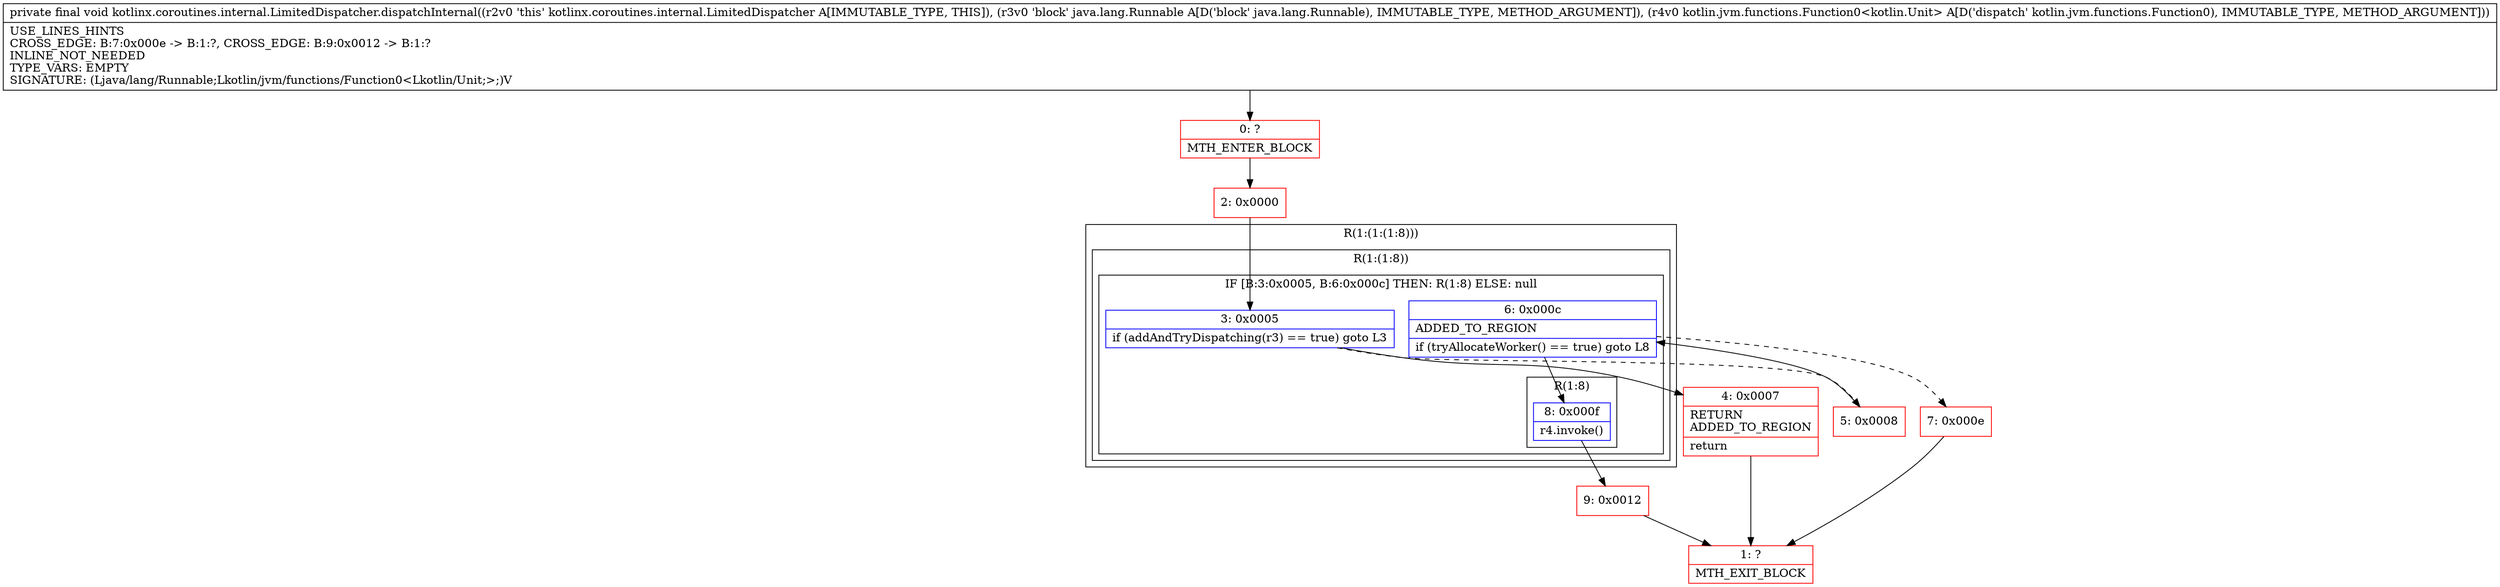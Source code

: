 digraph "CFG forkotlinx.coroutines.internal.LimitedDispatcher.dispatchInternal(Ljava\/lang\/Runnable;Lkotlin\/jvm\/functions\/Function0;)V" {
subgraph cluster_Region_646038661 {
label = "R(1:(1:(1:8)))";
node [shape=record,color=blue];
subgraph cluster_Region_1493659327 {
label = "R(1:(1:8))";
node [shape=record,color=blue];
subgraph cluster_IfRegion_520001388 {
label = "IF [B:3:0x0005, B:6:0x000c] THEN: R(1:8) ELSE: null";
node [shape=record,color=blue];
Node_3 [shape=record,label="{3\:\ 0x0005|if (addAndTryDispatching(r3) == true) goto L3\l}"];
Node_6 [shape=record,label="{6\:\ 0x000c|ADDED_TO_REGION\l|if (tryAllocateWorker() == true) goto L8\l}"];
subgraph cluster_Region_1156541993 {
label = "R(1:8)";
node [shape=record,color=blue];
Node_8 [shape=record,label="{8\:\ 0x000f|r4.invoke()\l}"];
}
}
}
}
Node_0 [shape=record,color=red,label="{0\:\ ?|MTH_ENTER_BLOCK\l}"];
Node_2 [shape=record,color=red,label="{2\:\ 0x0000}"];
Node_4 [shape=record,color=red,label="{4\:\ 0x0007|RETURN\lADDED_TO_REGION\l|return\l}"];
Node_1 [shape=record,color=red,label="{1\:\ ?|MTH_EXIT_BLOCK\l}"];
Node_5 [shape=record,color=red,label="{5\:\ 0x0008}"];
Node_7 [shape=record,color=red,label="{7\:\ 0x000e}"];
Node_9 [shape=record,color=red,label="{9\:\ 0x0012}"];
MethodNode[shape=record,label="{private final void kotlinx.coroutines.internal.LimitedDispatcher.dispatchInternal((r2v0 'this' kotlinx.coroutines.internal.LimitedDispatcher A[IMMUTABLE_TYPE, THIS]), (r3v0 'block' java.lang.Runnable A[D('block' java.lang.Runnable), IMMUTABLE_TYPE, METHOD_ARGUMENT]), (r4v0 kotlin.jvm.functions.Function0\<kotlin.Unit\> A[D('dispatch' kotlin.jvm.functions.Function0), IMMUTABLE_TYPE, METHOD_ARGUMENT]))  | USE_LINES_HINTS\lCROSS_EDGE: B:7:0x000e \-\> B:1:?, CROSS_EDGE: B:9:0x0012 \-\> B:1:?\lINLINE_NOT_NEEDED\lTYPE_VARS: EMPTY\lSIGNATURE: (Ljava\/lang\/Runnable;Lkotlin\/jvm\/functions\/Function0\<Lkotlin\/Unit;\>;)V\l}"];
MethodNode -> Node_0;Node_3 -> Node_4;
Node_3 -> Node_5[style=dashed];
Node_6 -> Node_7[style=dashed];
Node_6 -> Node_8;
Node_8 -> Node_9;
Node_0 -> Node_2;
Node_2 -> Node_3;
Node_4 -> Node_1;
Node_5 -> Node_6;
Node_7 -> Node_1;
Node_9 -> Node_1;
}


